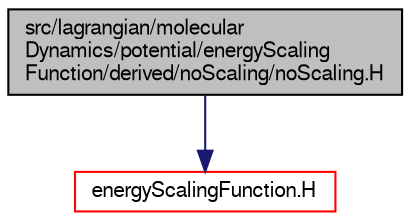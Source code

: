 digraph "src/lagrangian/molecularDynamics/potential/energyScalingFunction/derived/noScaling/noScaling.H"
{
  bgcolor="transparent";
  edge [fontname="FreeSans",fontsize="10",labelfontname="FreeSans",labelfontsize="10"];
  node [fontname="FreeSans",fontsize="10",shape=record];
  Node0 [label="src/lagrangian/molecular\lDynamics/potential/energyScaling\lFunction/derived/noScaling/noScaling.H",height=0.2,width=0.4,color="black", fillcolor="grey75", style="filled", fontcolor="black"];
  Node0 -> Node1 [color="midnightblue",fontsize="10",style="solid",fontname="FreeSans"];
  Node1 [label="energyScalingFunction.H",height=0.2,width=0.4,color="red",URL="$a06479.html"];
}
